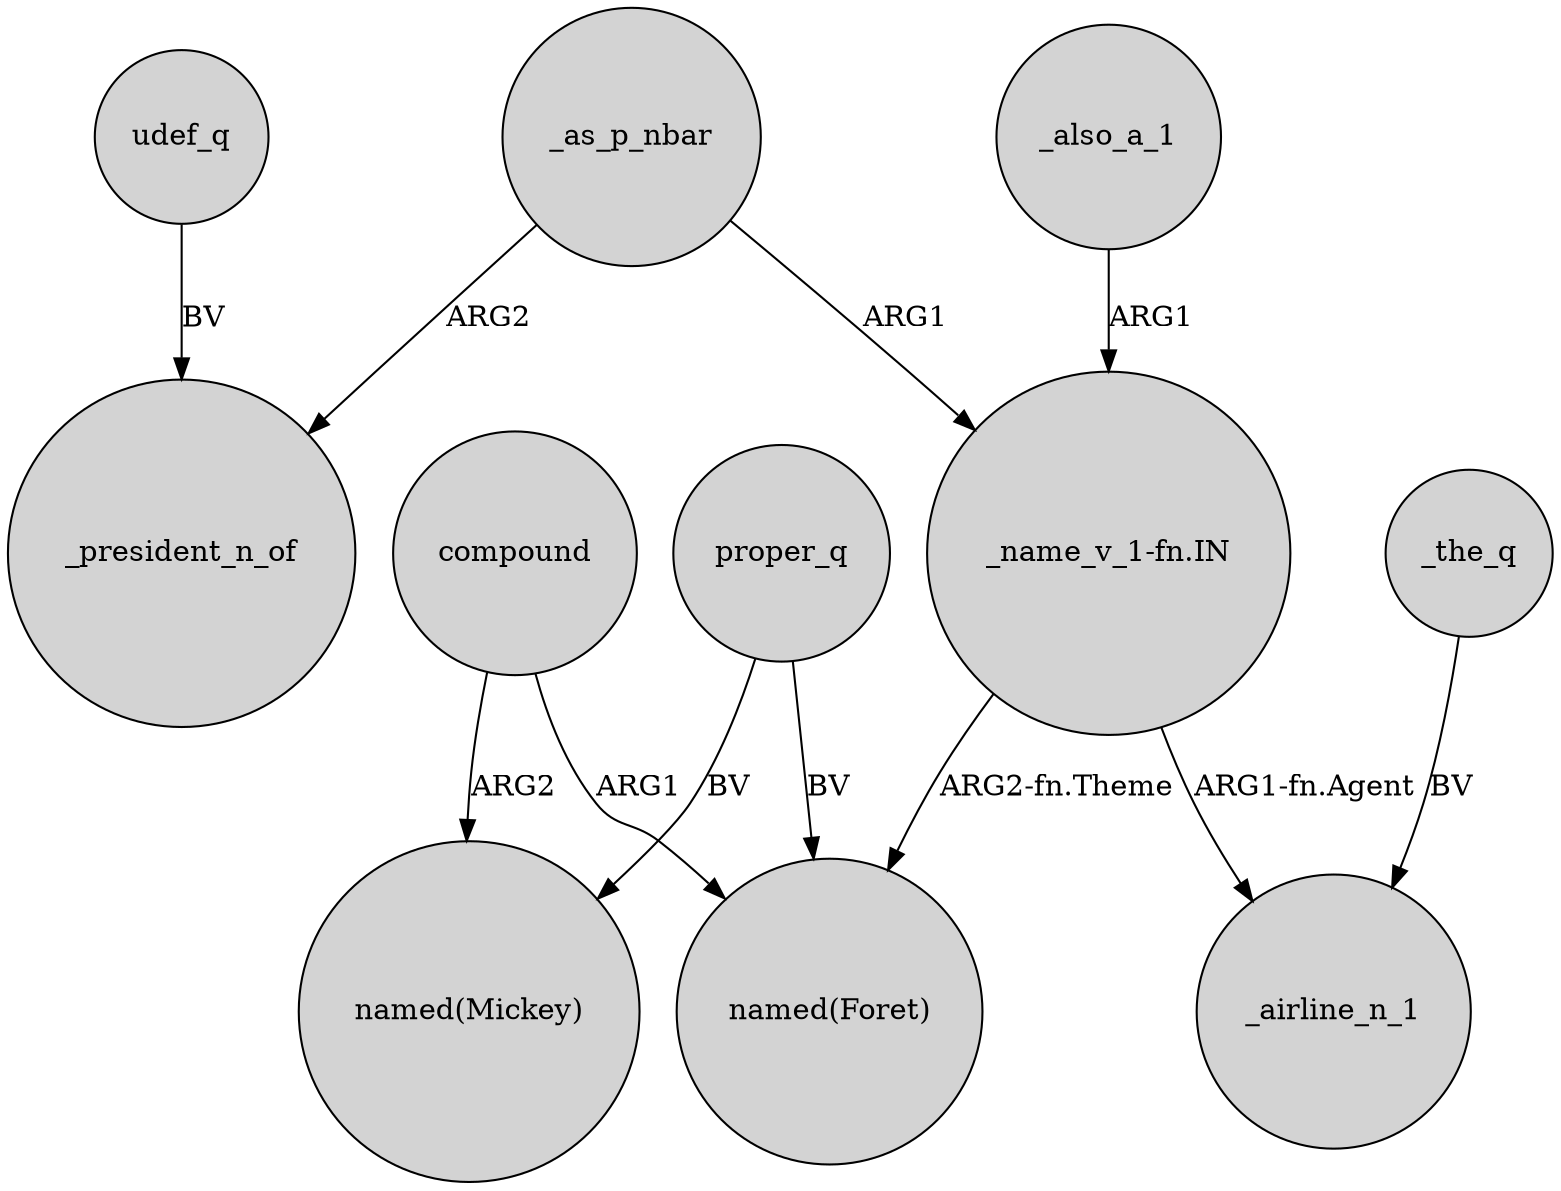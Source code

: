 digraph {
	node [shape=circle style=filled]
	_as_p_nbar -> "_name_v_1-fn.IN" [label=ARG1]
	compound -> "named(Mickey)" [label=ARG2]
	proper_q -> "named(Mickey)" [label=BV]
	compound -> "named(Foret)" [label=ARG1]
	udef_q -> _president_n_of [label=BV]
	_the_q -> _airline_n_1 [label=BV]
	proper_q -> "named(Foret)" [label=BV]
	"_name_v_1-fn.IN" -> _airline_n_1 [label="ARG1-fn.Agent"]
	_as_p_nbar -> _president_n_of [label=ARG2]
	"_name_v_1-fn.IN" -> "named(Foret)" [label="ARG2-fn.Theme"]
	_also_a_1 -> "_name_v_1-fn.IN" [label=ARG1]
}
